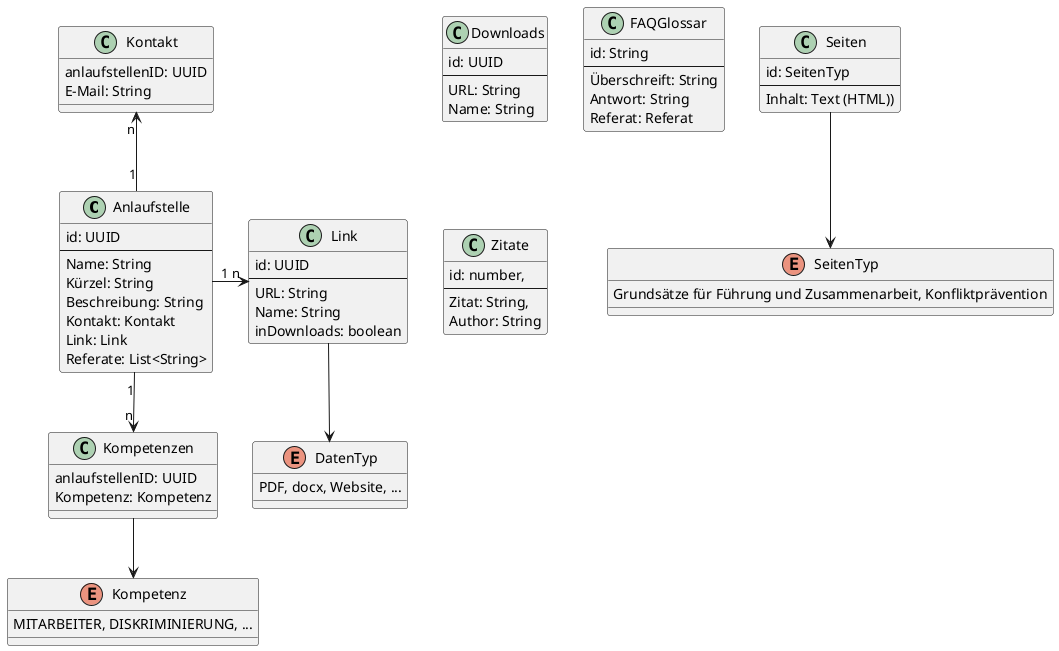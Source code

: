 @startuml

class Anlaufstelle {
    id: UUID
    ----
    Name: String
    Kürzel: String
    Beschreibung: String
    Kontakt: Kontakt
    Link: Link
    Referate: List<String>
}

class Kompetenzen {
    anlaufstellenID: UUID
    Kompetenz: Kompetenz
}

enum Kompetenz {
    MITARBEITER, DISKRIMINIERUNG, ...
}

'Kontakte trotz eines Feldes als extra Tabelle um mehrere Mail Adressen abdecken zu können.
class Kontakt {
    anlaufstellenID: UUID
    E-Mail: String
}

class Link {
    id: UUID
    ---
    URL: String
    Name: String
    inDownloads: boolean
}

class Downloads {
    id: UUID
    ---
    URL: String
    Name: String
}
enum DatenTyp {
    PDF, docx, Website, ...
}

class FAQGlossar {
    id: String
    ---
    Überschreift: String
    Antwort: String
    Referat: Referat
}

class Seiten {
    id: SeitenTyp
    ---
    Inhalt: Text (HTML))
}
enum SeitenTyp {
Grundsätze für Führung und Zusammenarbeit, Konfliktprävention
}

class Zitate {
    id: number,
    ---
    Zitat: String,
    Author: String
}


Anlaufstelle "1"-u->"n" Kontakt
Anlaufstelle "1"-r->"n" Link
Anlaufstelle "1"-->"n" Kompetenzen
Kompetenzen --> Kompetenz
Link --> DatenTyp
Seiten --> SeitenTyp

@enduml